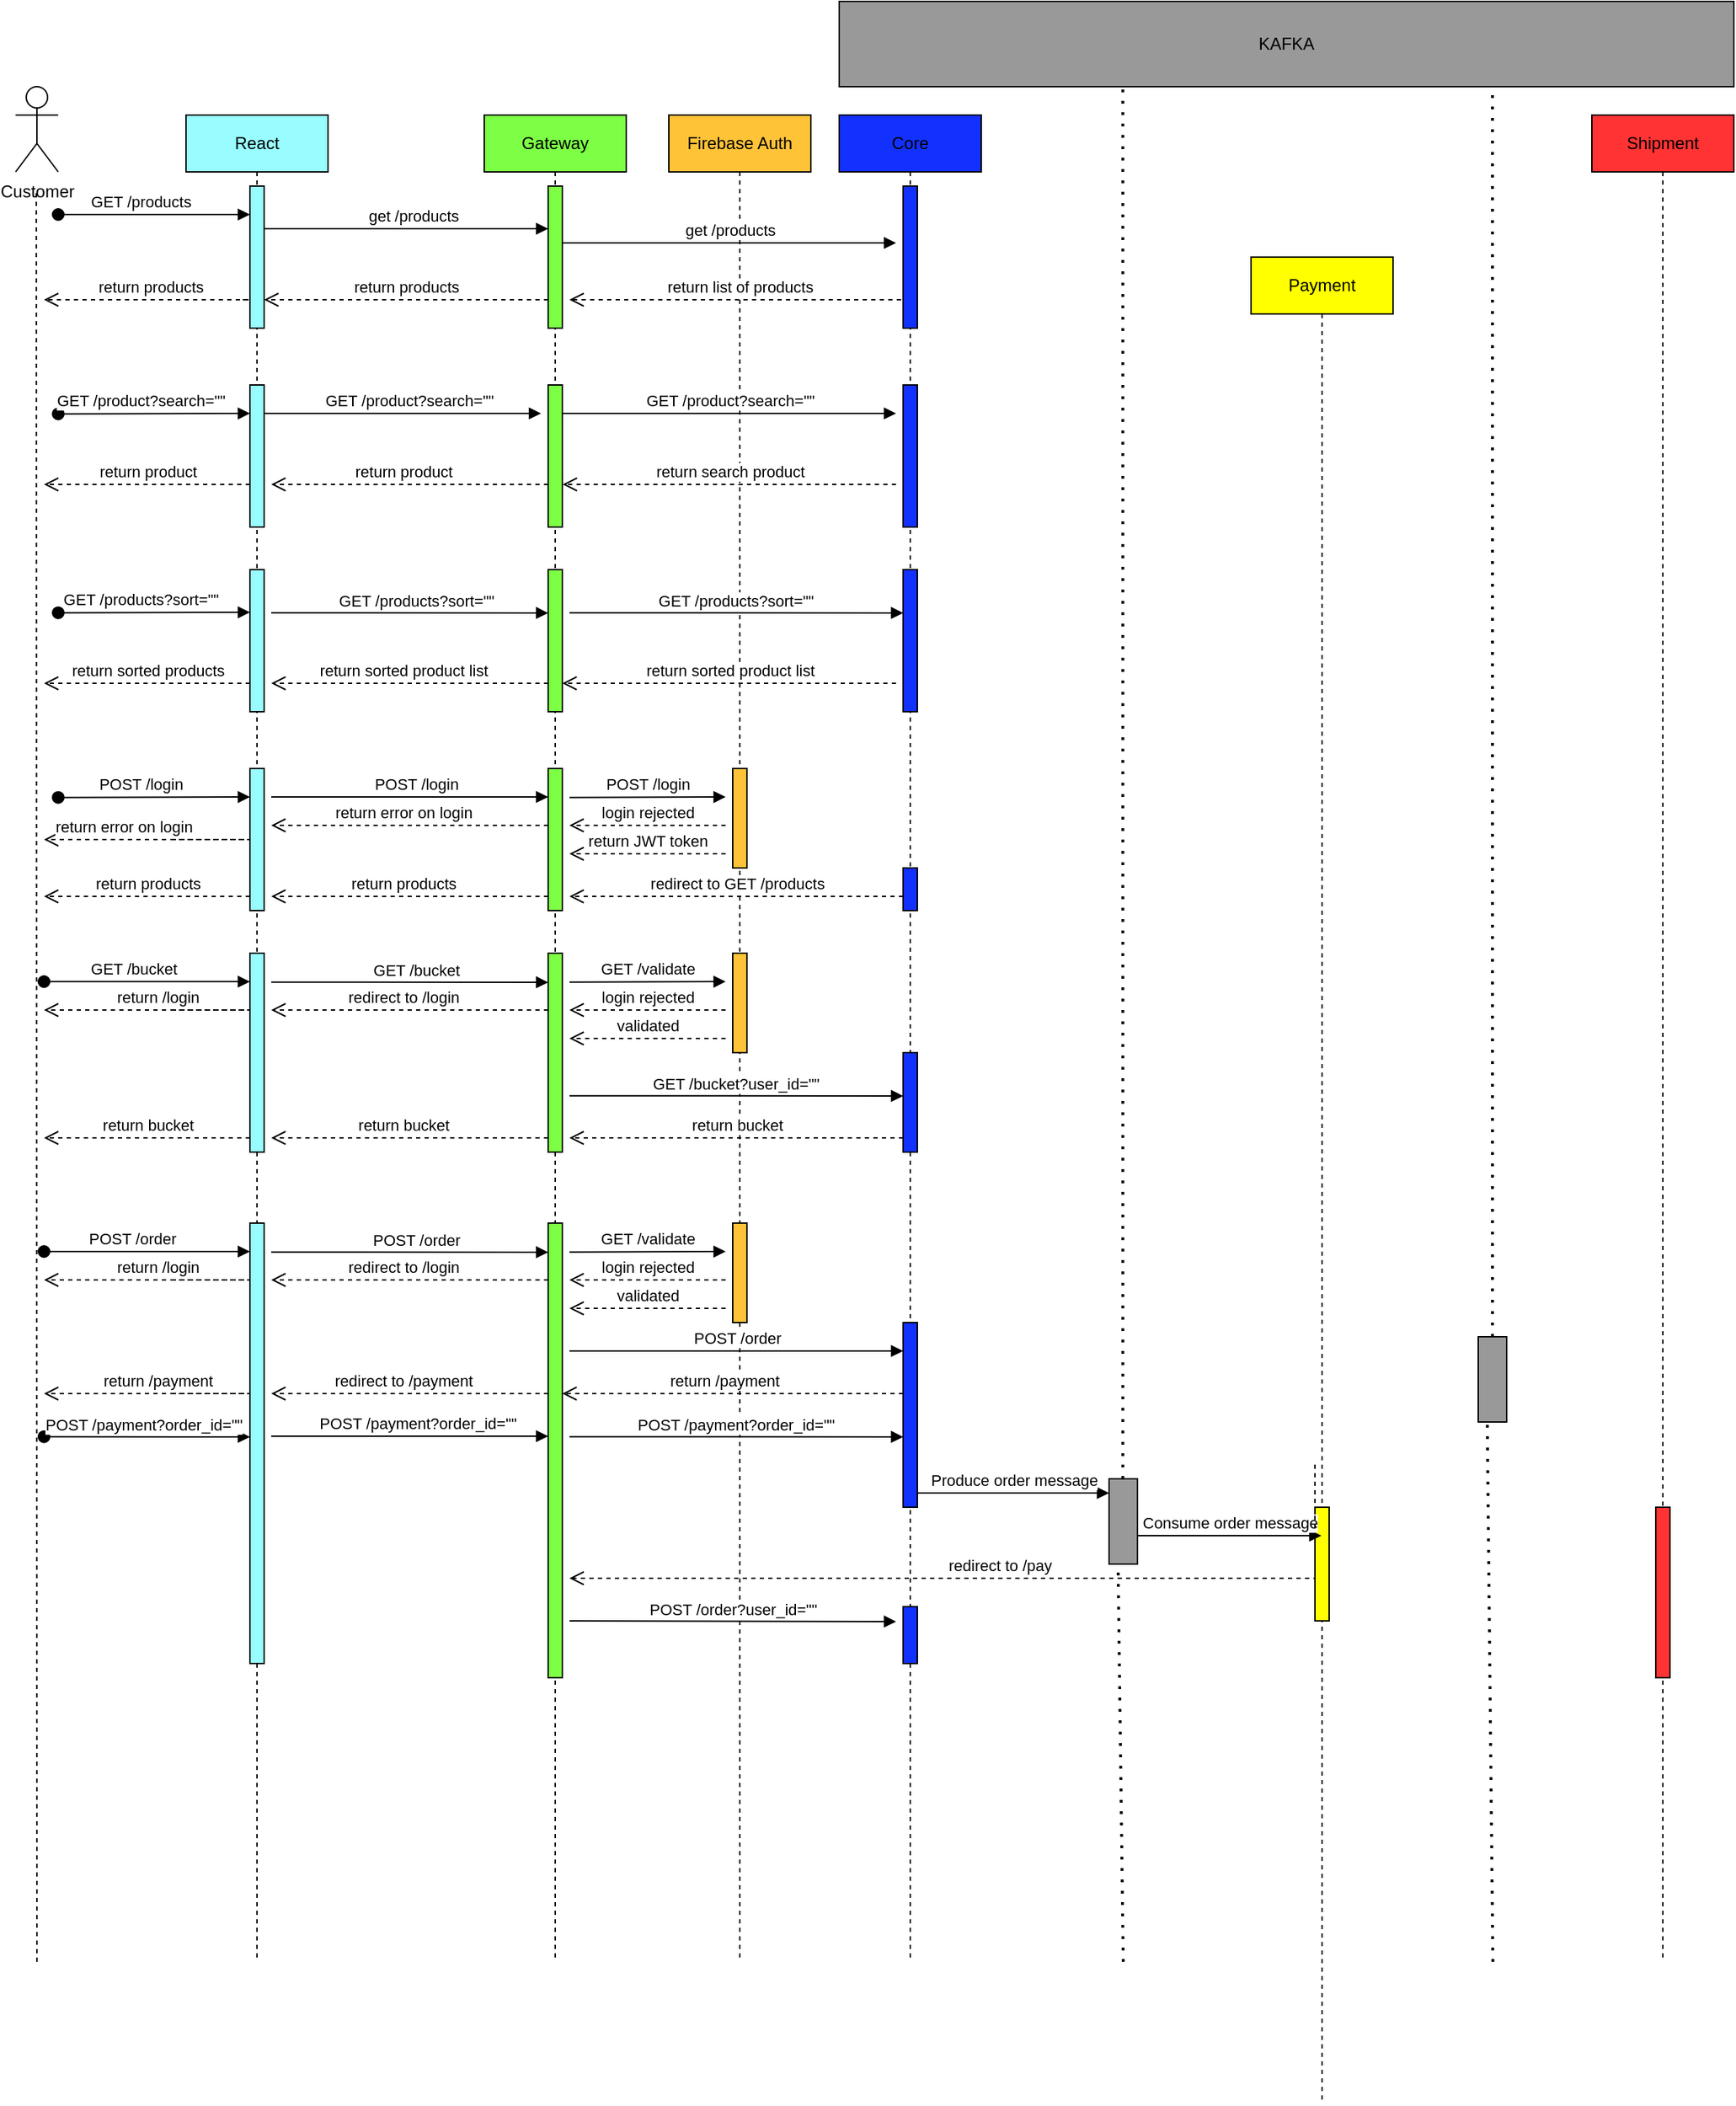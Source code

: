 <mxfile version="20.8.17" type="device"><diagram name="Page-1" id="2YBvvXClWsGukQMizWep"><mxGraphModel dx="1395" dy="637" grid="1" gridSize="10" guides="1" tooltips="1" connect="1" arrows="1" fold="1" page="1" pageScale="1" pageWidth="1100" pageHeight="850" math="0" shadow="0"><root><mxCell id="0"/><mxCell id="1" parent="0"/><mxCell id="aM9ryv3xv72pqoxQDRHE-1" value="React" style="shape=umlLifeline;perimeter=lifelinePerimeter;whiteSpace=wrap;html=1;container=0;dropTarget=0;collapsible=0;recursiveResize=0;outlineConnect=0;portConstraint=eastwest;newEdgeStyle={&quot;edgeStyle&quot;:&quot;elbowEdgeStyle&quot;,&quot;elbow&quot;:&quot;vertical&quot;,&quot;curved&quot;:0,&quot;rounded&quot;:0};fillColor=#99FCFF;" parent="1" vertex="1"><mxGeometry x="140" y="140" width="100" height="1300" as="geometry"/></mxCell><mxCell id="aM9ryv3xv72pqoxQDRHE-2" value="" style="html=1;points=[];perimeter=orthogonalPerimeter;outlineConnect=0;targetShapes=umlLifeline;portConstraint=eastwest;newEdgeStyle={&quot;edgeStyle&quot;:&quot;elbowEdgeStyle&quot;,&quot;elbow&quot;:&quot;vertical&quot;,&quot;curved&quot;:0,&quot;rounded&quot;:0};fillColor=#99FCFF;" parent="aM9ryv3xv72pqoxQDRHE-1" vertex="1"><mxGeometry x="45" y="50" width="10" height="100" as="geometry"/></mxCell><mxCell id="aM9ryv3xv72pqoxQDRHE-3" value="GET /products" style="html=1;verticalAlign=bottom;startArrow=oval;endArrow=block;startSize=8;edgeStyle=elbowEdgeStyle;elbow=vertical;curved=0;rounded=0;" parent="aM9ryv3xv72pqoxQDRHE-1" target="aM9ryv3xv72pqoxQDRHE-2" edge="1"><mxGeometry x="-0.142" relative="1" as="geometry"><mxPoint x="-90" y="70" as="sourcePoint"/><mxPoint as="offset"/></mxGeometry></mxCell><mxCell id="mR070d7oTNhJVBV8-dvp-43" value="" style="html=1;points=[];perimeter=orthogonalPerimeter;outlineConnect=0;targetShapes=umlLifeline;portConstraint=eastwest;newEdgeStyle={&quot;edgeStyle&quot;:&quot;elbowEdgeStyle&quot;,&quot;elbow&quot;:&quot;vertical&quot;,&quot;curved&quot;:0,&quot;rounded&quot;:0};fillColor=#99FCFF;" vertex="1" parent="aM9ryv3xv72pqoxQDRHE-1"><mxGeometry x="45" y="190" width="10" height="100" as="geometry"/></mxCell><mxCell id="mR070d7oTNhJVBV8-dvp-52" value="" style="html=1;points=[];perimeter=orthogonalPerimeter;outlineConnect=0;targetShapes=umlLifeline;portConstraint=eastwest;newEdgeStyle={&quot;edgeStyle&quot;:&quot;elbowEdgeStyle&quot;,&quot;elbow&quot;:&quot;vertical&quot;,&quot;curved&quot;:0,&quot;rounded&quot;:0};fillColor=#99FCFF;" vertex="1" parent="aM9ryv3xv72pqoxQDRHE-1"><mxGeometry x="45" y="320" width="10" height="100" as="geometry"/></mxCell><mxCell id="mR070d7oTNhJVBV8-dvp-61" value="" style="html=1;points=[];perimeter=orthogonalPerimeter;outlineConnect=0;targetShapes=umlLifeline;portConstraint=eastwest;newEdgeStyle={&quot;edgeStyle&quot;:&quot;elbowEdgeStyle&quot;,&quot;elbow&quot;:&quot;vertical&quot;,&quot;curved&quot;:0,&quot;rounded&quot;:0};fillColor=#99FCFF;" vertex="1" parent="aM9ryv3xv72pqoxQDRHE-1"><mxGeometry x="45" y="460" width="10" height="100" as="geometry"/></mxCell><mxCell id="mR070d7oTNhJVBV8-dvp-76" value="" style="html=1;points=[];perimeter=orthogonalPerimeter;outlineConnect=0;targetShapes=umlLifeline;portConstraint=eastwest;newEdgeStyle={&quot;edgeStyle&quot;:&quot;elbowEdgeStyle&quot;,&quot;elbow&quot;:&quot;vertical&quot;,&quot;curved&quot;:0,&quot;rounded&quot;:0};fillColor=#99FCFF;" vertex="1" parent="aM9ryv3xv72pqoxQDRHE-1"><mxGeometry x="45" y="590" width="10" height="140" as="geometry"/></mxCell><mxCell id="mR070d7oTNhJVBV8-dvp-92" value="" style="html=1;points=[];perimeter=orthogonalPerimeter;outlineConnect=0;targetShapes=umlLifeline;portConstraint=eastwest;newEdgeStyle={&quot;edgeStyle&quot;:&quot;elbowEdgeStyle&quot;,&quot;elbow&quot;:&quot;vertical&quot;,&quot;curved&quot;:0,&quot;rounded&quot;:0};fillColor=#99FCFF;" vertex="1" parent="aM9ryv3xv72pqoxQDRHE-1"><mxGeometry x="45" y="780" width="10" height="310" as="geometry"/></mxCell><mxCell id="aM9ryv3xv72pqoxQDRHE-5" value="Gateway" style="shape=umlLifeline;perimeter=lifelinePerimeter;whiteSpace=wrap;html=1;container=0;dropTarget=0;collapsible=0;recursiveResize=0;outlineConnect=0;portConstraint=eastwest;newEdgeStyle={&quot;edgeStyle&quot;:&quot;elbowEdgeStyle&quot;,&quot;elbow&quot;:&quot;vertical&quot;,&quot;curved&quot;:0,&quot;rounded&quot;:0};fillColor=#7DFF45;" parent="1" vertex="1"><mxGeometry x="350" y="140" width="100" height="1300" as="geometry"/></mxCell><mxCell id="aM9ryv3xv72pqoxQDRHE-6" value="" style="html=1;points=[];perimeter=orthogonalPerimeter;outlineConnect=0;targetShapes=umlLifeline;portConstraint=eastwest;newEdgeStyle={&quot;edgeStyle&quot;:&quot;elbowEdgeStyle&quot;,&quot;elbow&quot;:&quot;vertical&quot;,&quot;curved&quot;:0,&quot;rounded&quot;:0};fillColor=#7DFF45;" parent="aM9ryv3xv72pqoxQDRHE-5" vertex="1"><mxGeometry x="45" y="50" width="10" height="100" as="geometry"/></mxCell><mxCell id="mR070d7oTNhJVBV8-dvp-46" value="" style="html=1;points=[];perimeter=orthogonalPerimeter;outlineConnect=0;targetShapes=umlLifeline;portConstraint=eastwest;newEdgeStyle={&quot;edgeStyle&quot;:&quot;elbowEdgeStyle&quot;,&quot;elbow&quot;:&quot;vertical&quot;,&quot;curved&quot;:0,&quot;rounded&quot;:0};fillColor=#7DFF45;" vertex="1" parent="aM9ryv3xv72pqoxQDRHE-5"><mxGeometry x="45" y="190" width="10" height="100" as="geometry"/></mxCell><mxCell id="mR070d7oTNhJVBV8-dvp-53" value="" style="html=1;points=[];perimeter=orthogonalPerimeter;outlineConnect=0;targetShapes=umlLifeline;portConstraint=eastwest;newEdgeStyle={&quot;edgeStyle&quot;:&quot;elbowEdgeStyle&quot;,&quot;elbow&quot;:&quot;vertical&quot;,&quot;curved&quot;:0,&quot;rounded&quot;:0};fillColor=#7DFF45;" vertex="1" parent="aM9ryv3xv72pqoxQDRHE-5"><mxGeometry x="45" y="320" width="10" height="100" as="geometry"/></mxCell><mxCell id="mR070d7oTNhJVBV8-dvp-62" value="" style="html=1;points=[];perimeter=orthogonalPerimeter;outlineConnect=0;targetShapes=umlLifeline;portConstraint=eastwest;newEdgeStyle={&quot;edgeStyle&quot;:&quot;elbowEdgeStyle&quot;,&quot;elbow&quot;:&quot;vertical&quot;,&quot;curved&quot;:0,&quot;rounded&quot;:0};fillColor=#7DFF45;" vertex="1" parent="aM9ryv3xv72pqoxQDRHE-5"><mxGeometry x="45" y="460" width="10" height="100" as="geometry"/></mxCell><mxCell id="mR070d7oTNhJVBV8-dvp-77" value="" style="html=1;points=[];perimeter=orthogonalPerimeter;outlineConnect=0;targetShapes=umlLifeline;portConstraint=eastwest;newEdgeStyle={&quot;edgeStyle&quot;:&quot;elbowEdgeStyle&quot;,&quot;elbow&quot;:&quot;vertical&quot;,&quot;curved&quot;:0,&quot;rounded&quot;:0};fillColor=#7DFF45;" vertex="1" parent="aM9ryv3xv72pqoxQDRHE-5"><mxGeometry x="45" y="590" width="10" height="140" as="geometry"/></mxCell><mxCell id="mR070d7oTNhJVBV8-dvp-93" value="" style="html=1;points=[];perimeter=orthogonalPerimeter;outlineConnect=0;targetShapes=umlLifeline;portConstraint=eastwest;newEdgeStyle={&quot;edgeStyle&quot;:&quot;elbowEdgeStyle&quot;,&quot;elbow&quot;:&quot;vertical&quot;,&quot;curved&quot;:0,&quot;rounded&quot;:0};fillColor=#7DFF45;" vertex="1" parent="aM9ryv3xv72pqoxQDRHE-5"><mxGeometry x="45" y="780" width="10" height="320" as="geometry"/></mxCell><mxCell id="aM9ryv3xv72pqoxQDRHE-7" value="get /products" style="html=1;verticalAlign=bottom;endArrow=block;edgeStyle=elbowEdgeStyle;elbow=vertical;curved=0;rounded=0;" parent="1" source="aM9ryv3xv72pqoxQDRHE-2" target="aM9ryv3xv72pqoxQDRHE-6" edge="1"><mxGeometry x="0.045" relative="1" as="geometry"><mxPoint x="195" y="230" as="sourcePoint"/><Array as="points"><mxPoint x="200" y="220"/></Array><mxPoint as="offset"/></mxGeometry></mxCell><mxCell id="aM9ryv3xv72pqoxQDRHE-8" value="return products" style="html=1;verticalAlign=bottom;endArrow=open;dashed=1;endSize=8;edgeStyle=elbowEdgeStyle;elbow=vertical;curved=0;rounded=0;" parent="1" source="aM9ryv3xv72pqoxQDRHE-6" target="aM9ryv3xv72pqoxQDRHE-2" edge="1"><mxGeometry relative="1" as="geometry"><mxPoint x="195" y="305" as="targetPoint"/><Array as="points"><mxPoint x="390" y="270"/><mxPoint x="210" y="380"/></Array></mxGeometry></mxCell><mxCell id="mR070d7oTNhJVBV8-dvp-1" value="Customer" style="shape=umlActor;verticalLabelPosition=bottom;verticalAlign=top;html=1;outlineConnect=0;" vertex="1" parent="1"><mxGeometry x="20" y="120" width="30" height="60" as="geometry"/></mxCell><mxCell id="mR070d7oTNhJVBV8-dvp-2" value="Firebase Auth" style="shape=umlLifeline;perimeter=lifelinePerimeter;whiteSpace=wrap;html=1;container=0;dropTarget=0;collapsible=0;recursiveResize=0;outlineConnect=0;portConstraint=eastwest;newEdgeStyle={&quot;edgeStyle&quot;:&quot;elbowEdgeStyle&quot;,&quot;elbow&quot;:&quot;vertical&quot;,&quot;curved&quot;:0,&quot;rounded&quot;:0};fillColor=#FFC338;" vertex="1" parent="1"><mxGeometry x="480" y="140" width="100" height="1300" as="geometry"/></mxCell><mxCell id="mR070d7oTNhJVBV8-dvp-3" value="" style="html=1;points=[];perimeter=orthogonalPerimeter;outlineConnect=0;targetShapes=umlLifeline;portConstraint=eastwest;newEdgeStyle={&quot;edgeStyle&quot;:&quot;elbowEdgeStyle&quot;,&quot;elbow&quot;:&quot;vertical&quot;,&quot;curved&quot;:0,&quot;rounded&quot;:0};fillColor=#FFC338;" vertex="1" parent="mR070d7oTNhJVBV8-dvp-2"><mxGeometry x="45" y="460" width="10" height="70" as="geometry"/></mxCell><mxCell id="mR070d7oTNhJVBV8-dvp-78" value="" style="html=1;points=[];perimeter=orthogonalPerimeter;outlineConnect=0;targetShapes=umlLifeline;portConstraint=eastwest;newEdgeStyle={&quot;edgeStyle&quot;:&quot;elbowEdgeStyle&quot;,&quot;elbow&quot;:&quot;vertical&quot;,&quot;curved&quot;:0,&quot;rounded&quot;:0};fillColor=#FFC338;" vertex="1" parent="mR070d7oTNhJVBV8-dvp-2"><mxGeometry x="45" y="590" width="10" height="70" as="geometry"/></mxCell><mxCell id="mR070d7oTNhJVBV8-dvp-94" value="" style="html=1;points=[];perimeter=orthogonalPerimeter;outlineConnect=0;targetShapes=umlLifeline;portConstraint=eastwest;newEdgeStyle={&quot;edgeStyle&quot;:&quot;elbowEdgeStyle&quot;,&quot;elbow&quot;:&quot;vertical&quot;,&quot;curved&quot;:0,&quot;rounded&quot;:0};fillColor=#FFC338;" vertex="1" parent="mR070d7oTNhJVBV8-dvp-2"><mxGeometry x="45" y="780" width="10" height="70" as="geometry"/></mxCell><mxCell id="mR070d7oTNhJVBV8-dvp-6" value="get /products" style="html=1;verticalAlign=bottom;endArrow=block;edgeStyle=elbowEdgeStyle;elbow=vertical;curved=0;rounded=0;" edge="1" parent="1"><mxGeometry relative="1" as="geometry"><mxPoint x="405" y="230" as="sourcePoint"/><Array as="points"/><mxPoint x="640" y="230" as="targetPoint"/></mxGeometry></mxCell><mxCell id="mR070d7oTNhJVBV8-dvp-8" value="return list of products" style="html=1;verticalAlign=bottom;endArrow=open;dashed=1;endSize=8;edgeStyle=elbowEdgeStyle;elbow=vertical;curved=0;rounded=0;" edge="1" parent="1" source="mR070d7oTNhJVBV8-dvp-9"><mxGeometry relative="1" as="geometry"><mxPoint x="410" y="270" as="targetPoint"/><Array as="points"><mxPoint x="410" y="270"/><mxPoint x="420.33" y="330"/></Array><mxPoint x="605.33" y="270.0" as="sourcePoint"/><mxPoint as="offset"/></mxGeometry></mxCell><mxCell id="mR070d7oTNhJVBV8-dvp-9" value="Core" style="shape=umlLifeline;perimeter=lifelinePerimeter;whiteSpace=wrap;html=1;container=0;dropTarget=0;collapsible=0;recursiveResize=0;outlineConnect=0;portConstraint=eastwest;newEdgeStyle={&quot;edgeStyle&quot;:&quot;elbowEdgeStyle&quot;,&quot;elbow&quot;:&quot;vertical&quot;,&quot;curved&quot;:0,&quot;rounded&quot;:0};fillColor=#1231FF;" vertex="1" parent="1"><mxGeometry x="600" y="140" width="100" height="1300" as="geometry"/></mxCell><mxCell id="mR070d7oTNhJVBV8-dvp-10" value="" style="html=1;points=[];perimeter=orthogonalPerimeter;outlineConnect=0;targetShapes=umlLifeline;portConstraint=eastwest;newEdgeStyle={&quot;edgeStyle&quot;:&quot;elbowEdgeStyle&quot;,&quot;elbow&quot;:&quot;vertical&quot;,&quot;curved&quot;:0,&quot;rounded&quot;:0};fillColor=#1231FF;" vertex="1" parent="mR070d7oTNhJVBV8-dvp-9"><mxGeometry x="45" y="50" width="10" height="100" as="geometry"/></mxCell><mxCell id="mR070d7oTNhJVBV8-dvp-51" value="" style="html=1;points=[];perimeter=orthogonalPerimeter;outlineConnect=0;targetShapes=umlLifeline;portConstraint=eastwest;newEdgeStyle={&quot;edgeStyle&quot;:&quot;elbowEdgeStyle&quot;,&quot;elbow&quot;:&quot;vertical&quot;,&quot;curved&quot;:0,&quot;rounded&quot;:0};fillColor=#1231FF;" vertex="1" parent="mR070d7oTNhJVBV8-dvp-9"><mxGeometry x="45" y="190" width="10" height="100" as="geometry"/></mxCell><mxCell id="mR070d7oTNhJVBV8-dvp-54" value="" style="html=1;points=[];perimeter=orthogonalPerimeter;outlineConnect=0;targetShapes=umlLifeline;portConstraint=eastwest;newEdgeStyle={&quot;edgeStyle&quot;:&quot;elbowEdgeStyle&quot;,&quot;elbow&quot;:&quot;vertical&quot;,&quot;curved&quot;:0,&quot;rounded&quot;:0};fillColor=#1231FF;" vertex="1" parent="mR070d7oTNhJVBV8-dvp-9"><mxGeometry x="45" y="320" width="10" height="100" as="geometry"/></mxCell><mxCell id="mR070d7oTNhJVBV8-dvp-63" value="" style="html=1;points=[];perimeter=orthogonalPerimeter;outlineConnect=0;targetShapes=umlLifeline;portConstraint=eastwest;newEdgeStyle={&quot;edgeStyle&quot;:&quot;elbowEdgeStyle&quot;,&quot;elbow&quot;:&quot;vertical&quot;,&quot;curved&quot;:0,&quot;rounded&quot;:0};fillColor=#1231FF;" vertex="1" parent="mR070d7oTNhJVBV8-dvp-9"><mxGeometry x="45" y="530" width="10" height="30" as="geometry"/></mxCell><mxCell id="mR070d7oTNhJVBV8-dvp-89" value="" style="html=1;points=[];perimeter=orthogonalPerimeter;outlineConnect=0;targetShapes=umlLifeline;portConstraint=eastwest;newEdgeStyle={&quot;edgeStyle&quot;:&quot;elbowEdgeStyle&quot;,&quot;elbow&quot;:&quot;vertical&quot;,&quot;curved&quot;:0,&quot;rounded&quot;:0};fillColor=#1231FF;" vertex="1" parent="mR070d7oTNhJVBV8-dvp-9"><mxGeometry x="45" y="660" width="10" height="70" as="geometry"/></mxCell><mxCell id="mR070d7oTNhJVBV8-dvp-103" value="" style="html=1;points=[];perimeter=orthogonalPerimeter;outlineConnect=0;targetShapes=umlLifeline;portConstraint=eastwest;newEdgeStyle={&quot;edgeStyle&quot;:&quot;elbowEdgeStyle&quot;,&quot;elbow&quot;:&quot;vertical&quot;,&quot;curved&quot;:0,&quot;rounded&quot;:0};fillColor=#1231FF;" vertex="1" parent="mR070d7oTNhJVBV8-dvp-9"><mxGeometry x="45" y="850" width="10" height="130" as="geometry"/></mxCell><mxCell id="mR070d7oTNhJVBV8-dvp-129" value="" style="html=1;points=[];perimeter=orthogonalPerimeter;outlineConnect=0;targetShapes=umlLifeline;portConstraint=eastwest;newEdgeStyle={&quot;edgeStyle&quot;:&quot;elbowEdgeStyle&quot;,&quot;elbow&quot;:&quot;vertical&quot;,&quot;curved&quot;:0,&quot;rounded&quot;:0};fillColor=#1231FF;" vertex="1" parent="mR070d7oTNhJVBV8-dvp-9"><mxGeometry x="45" y="1050" width="10" height="40" as="geometry"/></mxCell><mxCell id="mR070d7oTNhJVBV8-dvp-13" value="Payment" style="shape=umlLifeline;perimeter=lifelinePerimeter;whiteSpace=wrap;html=1;container=0;dropTarget=0;collapsible=0;recursiveResize=0;outlineConnect=0;portConstraint=eastwest;newEdgeStyle={&quot;edgeStyle&quot;:&quot;elbowEdgeStyle&quot;,&quot;elbow&quot;:&quot;vertical&quot;,&quot;curved&quot;:0,&quot;rounded&quot;:0};fillColor=#FFFF00;" vertex="1" parent="1"><mxGeometry x="890" y="240" width="100" height="1300" as="geometry"/></mxCell><mxCell id="mR070d7oTNhJVBV8-dvp-14" value="" style="html=1;points=[];perimeter=orthogonalPerimeter;outlineConnect=0;targetShapes=umlLifeline;portConstraint=eastwest;newEdgeStyle={&quot;edgeStyle&quot;:&quot;elbowEdgeStyle&quot;,&quot;elbow&quot;:&quot;vertical&quot;,&quot;curved&quot;:0,&quot;rounded&quot;:0};fillColor=#FFFF00;" vertex="1" parent="mR070d7oTNhJVBV8-dvp-13"><mxGeometry x="45" y="880" width="10" height="80" as="geometry"/></mxCell><mxCell id="mR070d7oTNhJVBV8-dvp-15" value="Shipment" style="shape=umlLifeline;perimeter=lifelinePerimeter;whiteSpace=wrap;html=1;container=0;dropTarget=0;collapsible=0;recursiveResize=0;outlineConnect=0;portConstraint=eastwest;newEdgeStyle={&quot;edgeStyle&quot;:&quot;elbowEdgeStyle&quot;,&quot;elbow&quot;:&quot;vertical&quot;,&quot;curved&quot;:0,&quot;rounded&quot;:0};fillColor=#FF3333;" vertex="1" parent="1"><mxGeometry x="1130" y="140" width="100" height="1300" as="geometry"/></mxCell><mxCell id="mR070d7oTNhJVBV8-dvp-16" value="" style="html=1;points=[];perimeter=orthogonalPerimeter;outlineConnect=0;targetShapes=umlLifeline;portConstraint=eastwest;newEdgeStyle={&quot;edgeStyle&quot;:&quot;elbowEdgeStyle&quot;,&quot;elbow&quot;:&quot;vertical&quot;,&quot;curved&quot;:0,&quot;rounded&quot;:0};fillColor=#FF3333;" vertex="1" parent="mR070d7oTNhJVBV8-dvp-15"><mxGeometry x="45" y="980" width="10" height="120" as="geometry"/></mxCell><mxCell id="mR070d7oTNhJVBV8-dvp-41" value="return products" style="html=1;verticalAlign=bottom;endArrow=open;dashed=1;endSize=8;edgeStyle=elbowEdgeStyle;elbow=vertical;curved=0;rounded=0;" edge="1" parent="1"><mxGeometry relative="1" as="geometry"><mxPoint x="40" y="270" as="targetPoint"/><Array as="points"><mxPoint x="185" y="270"/><mxPoint x="5" y="380"/></Array><mxPoint x="180" y="270" as="sourcePoint"/></mxGeometry></mxCell><mxCell id="mR070d7oTNhJVBV8-dvp-42" value="" style="endArrow=none;dashed=1;html=1;rounded=0;" edge="1" parent="1"><mxGeometry width="50" height="50" relative="1" as="geometry"><mxPoint x="35" y="1440" as="sourcePoint"/><mxPoint x="34.58" y="195" as="targetPoint"/></mxGeometry></mxCell><mxCell id="mR070d7oTNhJVBV8-dvp-44" value="GET /product?search=&quot;&quot;" style="html=1;verticalAlign=bottom;startArrow=oval;endArrow=block;startSize=8;edgeStyle=elbowEdgeStyle;elbow=vertical;curved=0;rounded=0;" edge="1" parent="1"><mxGeometry x="-0.142" relative="1" as="geometry"><mxPoint x="50" y="350.33" as="sourcePoint"/><mxPoint x="185" y="349.997" as="targetPoint"/><mxPoint as="offset"/></mxGeometry></mxCell><mxCell id="mR070d7oTNhJVBV8-dvp-45" value="return product" style="html=1;verticalAlign=bottom;endArrow=open;dashed=1;endSize=8;edgeStyle=elbowEdgeStyle;elbow=vertical;curved=0;rounded=0;" edge="1" parent="1"><mxGeometry relative="1" as="geometry"><mxPoint x="40" y="400" as="targetPoint"/><Array as="points"><mxPoint x="185" y="400"/><mxPoint x="5" y="510"/></Array><mxPoint x="185" y="400" as="sourcePoint"/></mxGeometry></mxCell><mxCell id="mR070d7oTNhJVBV8-dvp-47" value="GET /product?search=&quot;&quot;" style="html=1;verticalAlign=bottom;endArrow=block;edgeStyle=elbowEdgeStyle;elbow=vertical;curved=0;rounded=0;" edge="1" parent="1"><mxGeometry x="0.045" relative="1" as="geometry"><mxPoint x="195" y="350" as="sourcePoint"/><Array as="points"/><mxPoint x="390" y="350" as="targetPoint"/><mxPoint as="offset"/></mxGeometry></mxCell><mxCell id="mR070d7oTNhJVBV8-dvp-48" value="return product" style="html=1;verticalAlign=bottom;endArrow=open;dashed=1;endSize=8;edgeStyle=elbowEdgeStyle;elbow=vertical;curved=0;rounded=0;" edge="1" parent="1"><mxGeometry x="0.05" relative="1" as="geometry"><mxPoint x="200" y="400" as="targetPoint"/><Array as="points"><mxPoint x="395" y="400"/><mxPoint x="215" y="510"/></Array><mxPoint x="395" y="400" as="sourcePoint"/><mxPoint as="offset"/></mxGeometry></mxCell><mxCell id="mR070d7oTNhJVBV8-dvp-49" value="GET /product?search=&quot;&quot;" style="html=1;verticalAlign=bottom;endArrow=block;edgeStyle=elbowEdgeStyle;elbow=vertical;curved=0;rounded=0;" edge="1" parent="1"><mxGeometry relative="1" as="geometry"><mxPoint x="405" y="350" as="sourcePoint"/><Array as="points"/><mxPoint x="640" y="350" as="targetPoint"/></mxGeometry></mxCell><mxCell id="mR070d7oTNhJVBV8-dvp-50" value="return search product" style="html=1;verticalAlign=bottom;endArrow=open;dashed=1;endSize=8;edgeStyle=elbowEdgeStyle;elbow=vertical;curved=0;rounded=0;" edge="1" parent="1"><mxGeometry relative="1" as="geometry"><mxPoint x="405.247" y="400.0" as="targetPoint"/><Array as="points"><mxPoint x="505.58" y="400"/><mxPoint x="425.58" y="460"/></Array><mxPoint x="640" y="400" as="sourcePoint"/><mxPoint as="offset"/></mxGeometry></mxCell><mxCell id="mR070d7oTNhJVBV8-dvp-55" value="GET /products?sort=&quot;&quot;" style="html=1;verticalAlign=bottom;startArrow=oval;endArrow=block;startSize=8;edgeStyle=elbowEdgeStyle;elbow=vertical;curved=0;rounded=0;" edge="1" parent="1"><mxGeometry x="-0.142" relative="1" as="geometry"><mxPoint x="50" y="490.33" as="sourcePoint"/><mxPoint x="185" y="489.997" as="targetPoint"/><mxPoint as="offset"/></mxGeometry></mxCell><mxCell id="mR070d7oTNhJVBV8-dvp-56" value="GET /products?sort=&quot;&quot;" style="html=1;verticalAlign=bottom;endArrow=block;edgeStyle=elbowEdgeStyle;elbow=vertical;curved=0;rounded=0;" edge="1" parent="1"><mxGeometry x="0.045" relative="1" as="geometry"><mxPoint x="200" y="490.33" as="sourcePoint"/><Array as="points"/><mxPoint x="395" y="490.33" as="targetPoint"/><mxPoint as="offset"/></mxGeometry></mxCell><mxCell id="mR070d7oTNhJVBV8-dvp-57" value="GET /products?sort=&quot;&quot;" style="html=1;verticalAlign=bottom;endArrow=block;edgeStyle=elbowEdgeStyle;elbow=vertical;curved=0;rounded=0;" edge="1" parent="1"><mxGeometry relative="1" as="geometry"><mxPoint x="410" y="490.33" as="sourcePoint"/><Array as="points"/><mxPoint x="645" y="490.33" as="targetPoint"/></mxGeometry></mxCell><mxCell id="mR070d7oTNhJVBV8-dvp-58" value="return sorted products" style="html=1;verticalAlign=bottom;endArrow=open;dashed=1;endSize=8;edgeStyle=elbowEdgeStyle;elbow=vertical;curved=0;rounded=0;" edge="1" parent="1"><mxGeometry relative="1" as="geometry"><mxPoint x="40" y="540.0" as="targetPoint"/><Array as="points"><mxPoint x="185" y="540"/><mxPoint x="5" y="650"/></Array><mxPoint x="185" y="540.0" as="sourcePoint"/></mxGeometry></mxCell><mxCell id="mR070d7oTNhJVBV8-dvp-59" value="return sorted product list" style="html=1;verticalAlign=bottom;endArrow=open;dashed=1;endSize=8;edgeStyle=elbowEdgeStyle;elbow=vertical;curved=0;rounded=0;" edge="1" parent="1"><mxGeometry x="0.05" relative="1" as="geometry"><mxPoint x="200" y="540.0" as="targetPoint"/><Array as="points"><mxPoint x="395" y="540"/><mxPoint x="215" y="650"/></Array><mxPoint x="395" y="540.0" as="sourcePoint"/><mxPoint as="offset"/></mxGeometry></mxCell><mxCell id="mR070d7oTNhJVBV8-dvp-60" value="return sorted product list" style="html=1;verticalAlign=bottom;endArrow=open;dashed=1;endSize=8;edgeStyle=elbowEdgeStyle;elbow=vertical;curved=0;rounded=0;" edge="1" parent="1" target="mR070d7oTNhJVBV8-dvp-53"><mxGeometry relative="1" as="geometry"><mxPoint x="410" y="540" as="targetPoint"/><Array as="points"><mxPoint x="500.33" y="540"/><mxPoint x="420.33" y="600"/></Array><mxPoint x="640" y="540" as="sourcePoint"/><mxPoint as="offset"/></mxGeometry></mxCell><mxCell id="mR070d7oTNhJVBV8-dvp-64" value="POST /login" style="html=1;verticalAlign=bottom;startArrow=oval;endArrow=block;startSize=8;edgeStyle=elbowEdgeStyle;elbow=vertical;curved=0;rounded=0;" edge="1" parent="1"><mxGeometry x="-0.14" relative="1" as="geometry"><mxPoint x="50" y="620.33" as="sourcePoint"/><mxPoint x="185" y="619.997" as="targetPoint"/><mxPoint as="offset"/></mxGeometry></mxCell><mxCell id="mR070d7oTNhJVBV8-dvp-65" value="POST /login" style="html=1;verticalAlign=bottom;endArrow=block;edgeStyle=elbowEdgeStyle;elbow=vertical;curved=0;rounded=0;" edge="1" parent="1"><mxGeometry x="0.045" relative="1" as="geometry"><mxPoint x="200" y="620.0" as="sourcePoint"/><Array as="points"/><mxPoint x="395" y="620.0" as="targetPoint"/><mxPoint as="offset"/></mxGeometry></mxCell><mxCell id="mR070d7oTNhJVBV8-dvp-66" value="return products" style="html=1;verticalAlign=bottom;endArrow=open;dashed=1;endSize=8;edgeStyle=elbowEdgeStyle;elbow=vertical;curved=0;rounded=0;" edge="1" parent="1"><mxGeometry relative="1" as="geometry"><mxPoint x="40" y="690" as="targetPoint"/><Array as="points"><mxPoint x="185" y="690"/><mxPoint x="5" y="800"/></Array><mxPoint x="185" y="690" as="sourcePoint"/></mxGeometry></mxCell><mxCell id="mR070d7oTNhJVBV8-dvp-67" value="return products" style="html=1;verticalAlign=bottom;endArrow=open;dashed=1;endSize=8;edgeStyle=elbowEdgeStyle;elbow=vertical;curved=0;rounded=0;" edge="1" parent="1"><mxGeometry x="0.05" relative="1" as="geometry"><mxPoint x="200" y="690" as="targetPoint"/><Array as="points"><mxPoint x="395" y="690"/><mxPoint x="215" y="800"/></Array><mxPoint x="395" y="690" as="sourcePoint"/><mxPoint as="offset"/></mxGeometry></mxCell><mxCell id="mR070d7oTNhJVBV8-dvp-68" value="POST /login" style="html=1;verticalAlign=bottom;endArrow=block;edgeStyle=elbowEdgeStyle;elbow=vertical;curved=0;rounded=0;" edge="1" parent="1"><mxGeometry x="-0.006" relative="1" as="geometry"><mxPoint x="410" y="620.33" as="sourcePoint"/><Array as="points"/><mxPoint x="520" y="620" as="targetPoint"/><mxPoint as="offset"/></mxGeometry></mxCell><mxCell id="mR070d7oTNhJVBV8-dvp-69" value="login rejected" style="html=1;verticalAlign=bottom;endArrow=open;dashed=1;endSize=8;edgeStyle=elbowEdgeStyle;elbow=vertical;curved=0;rounded=0;fillColor=#FF0F27;" edge="1" parent="1"><mxGeometry relative="1" as="geometry"><mxPoint x="410" y="640" as="targetPoint"/><Array as="points"><mxPoint x="505.33" y="640"/><mxPoint x="425.33" y="700"/></Array><mxPoint x="520" y="640" as="sourcePoint"/><mxPoint as="offset"/></mxGeometry></mxCell><mxCell id="mR070d7oTNhJVBV8-dvp-71" value="return error on login" style="html=1;verticalAlign=bottom;endArrow=open;dashed=1;endSize=8;edgeStyle=elbowEdgeStyle;elbow=vertical;curved=0;rounded=0;" edge="1" parent="1"><mxGeometry x="0.05" relative="1" as="geometry"><mxPoint x="200" y="640" as="targetPoint"/><Array as="points"><mxPoint x="395" y="640"/><mxPoint x="215" y="750"/></Array><mxPoint x="395" y="640" as="sourcePoint"/><mxPoint as="offset"/></mxGeometry></mxCell><mxCell id="mR070d7oTNhJVBV8-dvp-73" value="return JWT token" style="html=1;verticalAlign=bottom;endArrow=open;dashed=1;endSize=8;edgeStyle=elbowEdgeStyle;elbow=vertical;curved=0;rounded=0;" edge="1" parent="1"><mxGeometry relative="1" as="geometry"><mxPoint x="410" y="660" as="targetPoint"/><Array as="points"><mxPoint x="505.33" y="660"/><mxPoint x="425.33" y="720"/></Array><mxPoint x="520" y="660" as="sourcePoint"/><mxPoint as="offset"/></mxGeometry></mxCell><mxCell id="mR070d7oTNhJVBV8-dvp-74" value="return /login" style="html=1;verticalAlign=bottom;endArrow=open;dashed=1;endSize=8;edgeStyle=elbowEdgeStyle;elbow=vertical;curved=0;rounded=0;" edge="1" parent="1"><mxGeometry x="0.2" relative="1" as="geometry"><mxPoint x="40" y="770" as="targetPoint"/><Array as="points"><mxPoint x="185" y="770"/><mxPoint x="5" y="880"/></Array><mxPoint x="130" y="770" as="sourcePoint"/><mxPoint as="offset"/></mxGeometry></mxCell><mxCell id="mR070d7oTNhJVBV8-dvp-75" value="redirect to GET /products" style="html=1;verticalAlign=bottom;endArrow=open;dashed=1;endSize=8;edgeStyle=elbowEdgeStyle;elbow=vertical;curved=0;rounded=0;" edge="1" parent="1"><mxGeometry relative="1" as="geometry"><mxPoint x="410" y="690" as="targetPoint"/><Array as="points"><mxPoint x="505.33" y="690"/><mxPoint x="425.33" y="750"/></Array><mxPoint x="645" y="690" as="sourcePoint"/><mxPoint as="offset"/></mxGeometry></mxCell><mxCell id="mR070d7oTNhJVBV8-dvp-79" value="GET /bucket" style="html=1;verticalAlign=bottom;startArrow=oval;endArrow=block;startSize=8;edgeStyle=elbowEdgeStyle;elbow=vertical;curved=0;rounded=0;" edge="1" parent="1"><mxGeometry x="-0.14" relative="1" as="geometry"><mxPoint x="40" y="750" as="sourcePoint"/><mxPoint x="185" y="749.997" as="targetPoint"/><mxPoint as="offset"/></mxGeometry></mxCell><mxCell id="mR070d7oTNhJVBV8-dvp-80" value="return bucket" style="html=1;verticalAlign=bottom;endArrow=open;dashed=1;endSize=8;edgeStyle=elbowEdgeStyle;elbow=vertical;curved=0;rounded=0;" edge="1" parent="1"><mxGeometry relative="1" as="geometry"><mxPoint x="40" y="860" as="targetPoint"/><Array as="points"><mxPoint x="185" y="860"/><mxPoint x="5" y="970"/></Array><mxPoint x="185" y="860" as="sourcePoint"/></mxGeometry></mxCell><mxCell id="mR070d7oTNhJVBV8-dvp-81" value="return error on login" style="html=1;verticalAlign=bottom;endArrow=open;dashed=1;endSize=8;edgeStyle=elbowEdgeStyle;elbow=vertical;curved=0;rounded=0;" edge="1" parent="1"><mxGeometry x="0.44" relative="1" as="geometry"><mxPoint x="40" y="650" as="targetPoint"/><Array as="points"><mxPoint x="185" y="650"/><mxPoint x="5" y="760"/></Array><mxPoint x="130" y="650" as="sourcePoint"/><mxPoint as="offset"/></mxGeometry></mxCell><mxCell id="mR070d7oTNhJVBV8-dvp-82" value="GET /bucket" style="html=1;verticalAlign=bottom;endArrow=block;edgeStyle=elbowEdgeStyle;elbow=vertical;curved=0;rounded=0;" edge="1" parent="1"><mxGeometry x="0.05" relative="1" as="geometry"><mxPoint x="200" y="750.33" as="sourcePoint"/><Array as="points"/><mxPoint x="395" y="750.33" as="targetPoint"/><mxPoint as="offset"/></mxGeometry></mxCell><mxCell id="mR070d7oTNhJVBV8-dvp-83" value="redirect to /login" style="html=1;verticalAlign=bottom;endArrow=open;dashed=1;endSize=8;edgeStyle=elbowEdgeStyle;elbow=vertical;curved=0;rounded=0;" edge="1" parent="1"><mxGeometry x="0.05" relative="1" as="geometry"><mxPoint x="200" y="770" as="targetPoint"/><Array as="points"><mxPoint x="395" y="770"/><mxPoint x="215" y="880"/></Array><mxPoint x="395" y="770" as="sourcePoint"/><mxPoint as="offset"/></mxGeometry></mxCell><mxCell id="mR070d7oTNhJVBV8-dvp-84" value="GET /validate" style="html=1;verticalAlign=bottom;endArrow=block;edgeStyle=elbowEdgeStyle;elbow=vertical;curved=0;rounded=0;" edge="1" parent="1"><mxGeometry x="-0.006" relative="1" as="geometry"><mxPoint x="410" y="750.33" as="sourcePoint"/><Array as="points"/><mxPoint x="520" y="750" as="targetPoint"/><mxPoint as="offset"/></mxGeometry></mxCell><mxCell id="mR070d7oTNhJVBV8-dvp-87" value="validated" style="html=1;verticalAlign=bottom;endArrow=open;dashed=1;endSize=8;edgeStyle=elbowEdgeStyle;elbow=vertical;curved=0;rounded=0;" edge="1" parent="1"><mxGeometry relative="1" as="geometry"><mxPoint x="410" y="790" as="targetPoint"/><Array as="points"><mxPoint x="505.33" y="790"/><mxPoint x="425.33" y="850"/></Array><mxPoint x="520" y="790" as="sourcePoint"/><mxPoint as="offset"/></mxGeometry></mxCell><mxCell id="mR070d7oTNhJVBV8-dvp-88" value="login rejected" style="html=1;verticalAlign=bottom;endArrow=open;dashed=1;endSize=8;edgeStyle=elbowEdgeStyle;elbow=vertical;curved=0;rounded=0;" edge="1" parent="1"><mxGeometry relative="1" as="geometry"><mxPoint x="410" y="770" as="targetPoint"/><Array as="points"><mxPoint x="505.33" y="770"/><mxPoint x="425.33" y="830"/></Array><mxPoint x="520" y="770" as="sourcePoint"/><mxPoint as="offset"/></mxGeometry></mxCell><mxCell id="mR070d7oTNhJVBV8-dvp-90" value="return bucket" style="html=1;verticalAlign=bottom;endArrow=open;dashed=1;endSize=8;edgeStyle=elbowEdgeStyle;elbow=vertical;curved=0;rounded=0;" edge="1" parent="1"><mxGeometry relative="1" as="geometry"><mxPoint x="410" y="860" as="targetPoint"/><Array as="points"><mxPoint x="505.33" y="860"/><mxPoint x="425.33" y="920"/></Array><mxPoint x="645" y="860" as="sourcePoint"/><mxPoint as="offset"/></mxGeometry></mxCell><mxCell id="mR070d7oTNhJVBV8-dvp-91" value="return bucket" style="html=1;verticalAlign=bottom;endArrow=open;dashed=1;endSize=8;edgeStyle=elbowEdgeStyle;elbow=vertical;curved=0;rounded=0;" edge="1" parent="1"><mxGeometry x="0.05" relative="1" as="geometry"><mxPoint x="200" y="860" as="targetPoint"/><Array as="points"><mxPoint x="395" y="860"/><mxPoint x="215" y="970"/></Array><mxPoint x="395" y="860" as="sourcePoint"/><mxPoint as="offset"/></mxGeometry></mxCell><mxCell id="mR070d7oTNhJVBV8-dvp-95" value="POST /order" style="html=1;verticalAlign=bottom;startArrow=oval;endArrow=block;startSize=8;edgeStyle=elbowEdgeStyle;elbow=vertical;curved=0;rounded=0;" edge="1" parent="1"><mxGeometry x="-0.142" relative="1" as="geometry"><mxPoint x="40" y="940" as="sourcePoint"/><mxPoint x="185" y="939.997" as="targetPoint"/><mxPoint as="offset"/></mxGeometry></mxCell><mxCell id="mR070d7oTNhJVBV8-dvp-96" value="POST /order" style="html=1;verticalAlign=bottom;endArrow=block;edgeStyle=elbowEdgeStyle;elbow=vertical;curved=0;rounded=0;" edge="1" parent="1"><mxGeometry x="0.05" relative="1" as="geometry"><mxPoint x="200" y="940.33" as="sourcePoint"/><Array as="points"/><mxPoint x="395" y="940.33" as="targetPoint"/><mxPoint as="offset"/></mxGeometry></mxCell><mxCell id="mR070d7oTNhJVBV8-dvp-97" value="GET /validate" style="html=1;verticalAlign=bottom;endArrow=block;edgeStyle=elbowEdgeStyle;elbow=vertical;curved=0;rounded=0;" edge="1" parent="1"><mxGeometry x="-0.006" relative="1" as="geometry"><mxPoint x="410" y="940.33" as="sourcePoint"/><Array as="points"/><mxPoint x="520" y="940" as="targetPoint"/><mxPoint as="offset"/></mxGeometry></mxCell><mxCell id="mR070d7oTNhJVBV8-dvp-99" value="login rejected" style="html=1;verticalAlign=bottom;endArrow=open;dashed=1;endSize=8;edgeStyle=elbowEdgeStyle;elbow=vertical;curved=0;rounded=0;" edge="1" parent="1"><mxGeometry relative="1" as="geometry"><mxPoint x="410" y="960" as="targetPoint"/><Array as="points"><mxPoint x="505.33" y="960"/><mxPoint x="425.33" y="1020"/></Array><mxPoint x="520" y="960" as="sourcePoint"/><mxPoint as="offset"/></mxGeometry></mxCell><mxCell id="mR070d7oTNhJVBV8-dvp-100" value="validated" style="html=1;verticalAlign=bottom;endArrow=open;dashed=1;endSize=8;edgeStyle=elbowEdgeStyle;elbow=vertical;curved=0;rounded=0;" edge="1" parent="1"><mxGeometry relative="1" as="geometry"><mxPoint x="410" y="980" as="targetPoint"/><Array as="points"><mxPoint x="505.33" y="980"/><mxPoint x="425.33" y="1040"/></Array><mxPoint x="520" y="980" as="sourcePoint"/><mxPoint as="offset"/></mxGeometry></mxCell><mxCell id="mR070d7oTNhJVBV8-dvp-101" value="redirect to /login" style="html=1;verticalAlign=bottom;endArrow=open;dashed=1;endSize=8;edgeStyle=elbowEdgeStyle;elbow=vertical;curved=0;rounded=0;" edge="1" parent="1"><mxGeometry x="0.05" relative="1" as="geometry"><mxPoint x="200" y="960" as="targetPoint"/><Array as="points"><mxPoint x="395" y="960"/><mxPoint x="215" y="1070"/></Array><mxPoint x="395" y="960" as="sourcePoint"/><mxPoint as="offset"/></mxGeometry></mxCell><mxCell id="mR070d7oTNhJVBV8-dvp-102" value="return /login" style="html=1;verticalAlign=bottom;endArrow=open;dashed=1;endSize=8;edgeStyle=elbowEdgeStyle;elbow=vertical;curved=0;rounded=0;" edge="1" parent="1"><mxGeometry x="0.2" relative="1" as="geometry"><mxPoint x="40" y="960" as="targetPoint"/><Array as="points"><mxPoint x="185" y="960"/><mxPoint x="5" y="1070"/></Array><mxPoint x="130" y="960" as="sourcePoint"/><mxPoint as="offset"/></mxGeometry></mxCell><mxCell id="mR070d7oTNhJVBV8-dvp-104" value="GET /bucket?user_id=&quot;&quot;" style="html=1;verticalAlign=bottom;endArrow=block;edgeStyle=elbowEdgeStyle;elbow=vertical;curved=0;rounded=0;" edge="1" parent="1"><mxGeometry relative="1" as="geometry"><mxPoint x="410" y="830.33" as="sourcePoint"/><Array as="points"/><mxPoint x="645" y="830.33" as="targetPoint"/></mxGeometry></mxCell><mxCell id="mR070d7oTNhJVBV8-dvp-105" value="POST /order" style="html=1;verticalAlign=bottom;endArrow=block;edgeStyle=elbowEdgeStyle;elbow=vertical;curved=0;rounded=0;" edge="1" parent="1"><mxGeometry relative="1" as="geometry"><mxPoint x="410" y="1010.0" as="sourcePoint"/><Array as="points"/><mxPoint x="645" y="1010.0" as="targetPoint"/></mxGeometry></mxCell><mxCell id="mR070d7oTNhJVBV8-dvp-106" value="KAFKA" style="rounded=0;whiteSpace=wrap;html=1;fillColor=#999999;" vertex="1" parent="1"><mxGeometry x="600" y="60" width="630" height="60" as="geometry"/></mxCell><mxCell id="mR070d7oTNhJVBV8-dvp-107" value="" style="endArrow=none;dashed=1;html=1;dashPattern=1 3;strokeWidth=2;rounded=0;fillColor=#FF0F27;entryX=0.317;entryY=1;entryDx=0;entryDy=0;entryPerimeter=0;startArrow=none;" edge="1" parent="1" source="mR070d7oTNhJVBV8-dvp-116" target="mR070d7oTNhJVBV8-dvp-106"><mxGeometry width="50" height="50" relative="1" as="geometry"><mxPoint x="800" y="1440" as="sourcePoint"/><mxPoint x="660" y="270" as="targetPoint"/></mxGeometry></mxCell><mxCell id="mR070d7oTNhJVBV8-dvp-108" value="" style="endArrow=none;dashed=1;html=1;dashPattern=1 3;strokeWidth=2;rounded=0;fillColor=#FF0F27;entryX=0.317;entryY=1;entryDx=0;entryDy=0;entryPerimeter=0;startArrow=none;" edge="1" parent="1" source="mR070d7oTNhJVBV8-dvp-121"><mxGeometry width="50" height="50" relative="1" as="geometry"><mxPoint x="1060.29" y="1440" as="sourcePoint"/><mxPoint x="1060" y="120" as="targetPoint"/></mxGeometry></mxCell><mxCell id="mR070d7oTNhJVBV8-dvp-117" value="" style="endArrow=none;dashed=1;html=1;dashPattern=1 3;strokeWidth=2;rounded=0;fillColor=#FF0F27;entryX=0.317;entryY=1;entryDx=0;entryDy=0;entryPerimeter=0;" edge="1" parent="1" target="mR070d7oTNhJVBV8-dvp-116"><mxGeometry width="50" height="50" relative="1" as="geometry"><mxPoint x="800" y="1440" as="sourcePoint"/><mxPoint x="799.71" y="120" as="targetPoint"/></mxGeometry></mxCell><mxCell id="mR070d7oTNhJVBV8-dvp-116" value="" style="html=1;points=[];perimeter=orthogonalPerimeter;outlineConnect=0;targetShapes=umlLifeline;portConstraint=eastwest;newEdgeStyle={&quot;edgeStyle&quot;:&quot;elbowEdgeStyle&quot;,&quot;elbow&quot;:&quot;vertical&quot;,&quot;curved&quot;:0,&quot;rounded&quot;:0};fillColor=#999999;" vertex="1" parent="1"><mxGeometry x="790" y="1100" width="20" height="60" as="geometry"/></mxCell><mxCell id="mR070d7oTNhJVBV8-dvp-118" value="Produce order message" style="html=1;verticalAlign=bottom;endArrow=block;edgeStyle=elbowEdgeStyle;elbow=vertical;curved=0;rounded=0;" edge="1" parent="1"><mxGeometry relative="1" as="geometry"><mxPoint x="655" y="1110" as="sourcePoint"/><Array as="points"/><mxPoint x="790" y="1110.42" as="targetPoint"/></mxGeometry></mxCell><mxCell id="mR070d7oTNhJVBV8-dvp-120" value="Consume order message" style="html=1;verticalAlign=bottom;endArrow=block;edgeStyle=elbowEdgeStyle;elbow=vertical;curved=0;rounded=0;" edge="1" parent="1" target="mR070d7oTNhJVBV8-dvp-13"><mxGeometry x="0.001" relative="1" as="geometry"><mxPoint x="810" y="1140" as="sourcePoint"/><Array as="points"><mxPoint x="820" y="1140"/></Array><mxPoint x="910" y="1030" as="targetPoint"/><mxPoint as="offset"/></mxGeometry></mxCell><mxCell id="mR070d7oTNhJVBV8-dvp-122" value="" style="endArrow=none;dashed=1;html=1;dashPattern=1 3;strokeWidth=2;rounded=0;fillColor=#FF0F27;entryX=0.317;entryY=1;entryDx=0;entryDy=0;entryPerimeter=0;" edge="1" parent="1" target="mR070d7oTNhJVBV8-dvp-121"><mxGeometry width="50" height="50" relative="1" as="geometry"><mxPoint x="1060.29" y="1440" as="sourcePoint"/><mxPoint x="1060" y="120" as="targetPoint"/></mxGeometry></mxCell><mxCell id="mR070d7oTNhJVBV8-dvp-121" value="" style="html=1;points=[];perimeter=orthogonalPerimeter;outlineConnect=0;targetShapes=umlLifeline;portConstraint=eastwest;newEdgeStyle={&quot;edgeStyle&quot;:&quot;elbowEdgeStyle&quot;,&quot;elbow&quot;:&quot;vertical&quot;,&quot;curved&quot;:0,&quot;rounded&quot;:0};fillColor=#999999;" vertex="1" parent="1"><mxGeometry x="1050" y="1000" width="20" height="60" as="geometry"/></mxCell><mxCell id="mR070d7oTNhJVBV8-dvp-123" value="redirect to /pay" style="html=1;verticalAlign=bottom;endArrow=open;dashed=1;endSize=8;edgeStyle=elbowEdgeStyle;elbow=vertical;curved=0;rounded=0;" edge="1" parent="1"><mxGeometry relative="1" as="geometry"><mxPoint x="410" y="1170" as="targetPoint"/><Array as="points"><mxPoint x="460" y="1170"/><mxPoint x="795.33" y="1090"/><mxPoint x="715.33" y="1150"/></Array><mxPoint x="935" y="1090" as="sourcePoint"/><mxPoint as="offset"/></mxGeometry></mxCell><mxCell id="mR070d7oTNhJVBV8-dvp-124" value="redirect to /payment" style="html=1;verticalAlign=bottom;endArrow=open;dashed=1;endSize=8;edgeStyle=elbowEdgeStyle;elbow=vertical;curved=0;rounded=0;" edge="1" parent="1"><mxGeometry x="0.05" relative="1" as="geometry"><mxPoint x="200" y="1040" as="targetPoint"/><Array as="points"><mxPoint x="395" y="1040"/><mxPoint x="215" y="1150"/></Array><mxPoint x="395" y="1040" as="sourcePoint"/><mxPoint as="offset"/></mxGeometry></mxCell><mxCell id="mR070d7oTNhJVBV8-dvp-125" value="return /payment" style="html=1;verticalAlign=bottom;endArrow=open;dashed=1;endSize=8;edgeStyle=elbowEdgeStyle;elbow=vertical;curved=0;rounded=0;" edge="1" parent="1"><mxGeometry x="0.2" relative="1" as="geometry"><mxPoint x="40" y="1040" as="targetPoint"/><Array as="points"><mxPoint x="185" y="1040"/><mxPoint x="5" y="1150"/></Array><mxPoint x="130" y="1040" as="sourcePoint"/><mxPoint as="offset"/></mxGeometry></mxCell><mxCell id="mR070d7oTNhJVBV8-dvp-128" value="POST /order?user_id=&quot;&quot;" style="html=1;verticalAlign=bottom;endArrow=block;edgeStyle=elbowEdgeStyle;elbow=vertical;curved=0;rounded=0;" edge="1" parent="1"><mxGeometry relative="1" as="geometry"><mxPoint x="410" y="1200" as="sourcePoint"/><Array as="points"/><mxPoint x="640" y="1200.67" as="targetPoint"/></mxGeometry></mxCell><mxCell id="mR070d7oTNhJVBV8-dvp-131" value="return /payment" style="html=1;verticalAlign=bottom;endArrow=open;dashed=1;endSize=8;edgeStyle=elbowEdgeStyle;elbow=vertical;curved=0;rounded=0;" edge="1" parent="1" target="mR070d7oTNhJVBV8-dvp-93"><mxGeometry x="0.05" relative="1" as="geometry"><mxPoint x="450" y="1040" as="targetPoint"/><Array as="points"><mxPoint x="645" y="1040"/><mxPoint x="465" y="1150"/></Array><mxPoint x="645" y="1040" as="sourcePoint"/><mxPoint as="offset"/></mxGeometry></mxCell><mxCell id="mR070d7oTNhJVBV8-dvp-132" value="POST /payment?order_id=&quot;&quot;" style="html=1;verticalAlign=bottom;startArrow=oval;endArrow=block;startSize=8;edgeStyle=elbowEdgeStyle;elbow=vertical;curved=0;rounded=0;" edge="1" parent="1"><mxGeometry x="-0.037" relative="1" as="geometry"><mxPoint x="40" y="1070.33" as="sourcePoint"/><mxPoint x="185" y="1070.327" as="targetPoint"/><mxPoint as="offset"/></mxGeometry></mxCell><mxCell id="mR070d7oTNhJVBV8-dvp-133" value="POST /payment?order_id=&quot;&quot;" style="html=1;verticalAlign=bottom;endArrow=block;edgeStyle=elbowEdgeStyle;elbow=vertical;curved=0;rounded=0;" edge="1" parent="1"><mxGeometry x="0.05" relative="1" as="geometry"><mxPoint x="200" y="1070" as="sourcePoint"/><Array as="points"/><mxPoint x="395" y="1070" as="targetPoint"/><mxPoint as="offset"/></mxGeometry></mxCell><mxCell id="mR070d7oTNhJVBV8-dvp-134" value="POST /payment?order_id=&quot;&quot;" style="html=1;verticalAlign=bottom;endArrow=block;edgeStyle=elbowEdgeStyle;elbow=vertical;curved=0;rounded=0;" edge="1" parent="1"><mxGeometry relative="1" as="geometry"><mxPoint x="410" y="1070.33" as="sourcePoint"/><Array as="points"/><mxPoint x="645" y="1070.33" as="targetPoint"/></mxGeometry></mxCell></root></mxGraphModel></diagram></mxfile>